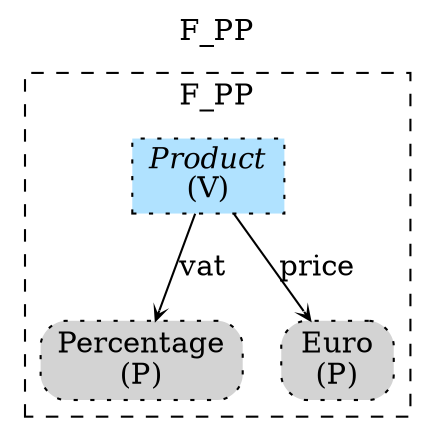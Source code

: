 digraph {graph[label=F_PP,labelloc=tl,labelfontsize=12];
subgraph cluster_F_PP{style=dashed;label=F_PP;
"Product"[shape=record,fillcolor=lightskyblue1,style ="filled,dotted",label=<{<I>Product</I><br/>(V)}>];
"PPercentage"[shape=box,fillcolor=lightgray,style ="rounded,filled,dotted",label=<Percentage<br/>(P)>];
"PEuro"[shape=box,fillcolor=lightgray,style ="rounded,filled,dotted",label=<Euro<br/>(P)>];

"Product"->"PEuro"[label="price",arrowhead=vee,headlabel="",arrowsize=.5];
"Product"->"PPercentage"[label="vat",arrowhead=vee,headlabel="",arrowsize=.5];

}


}
